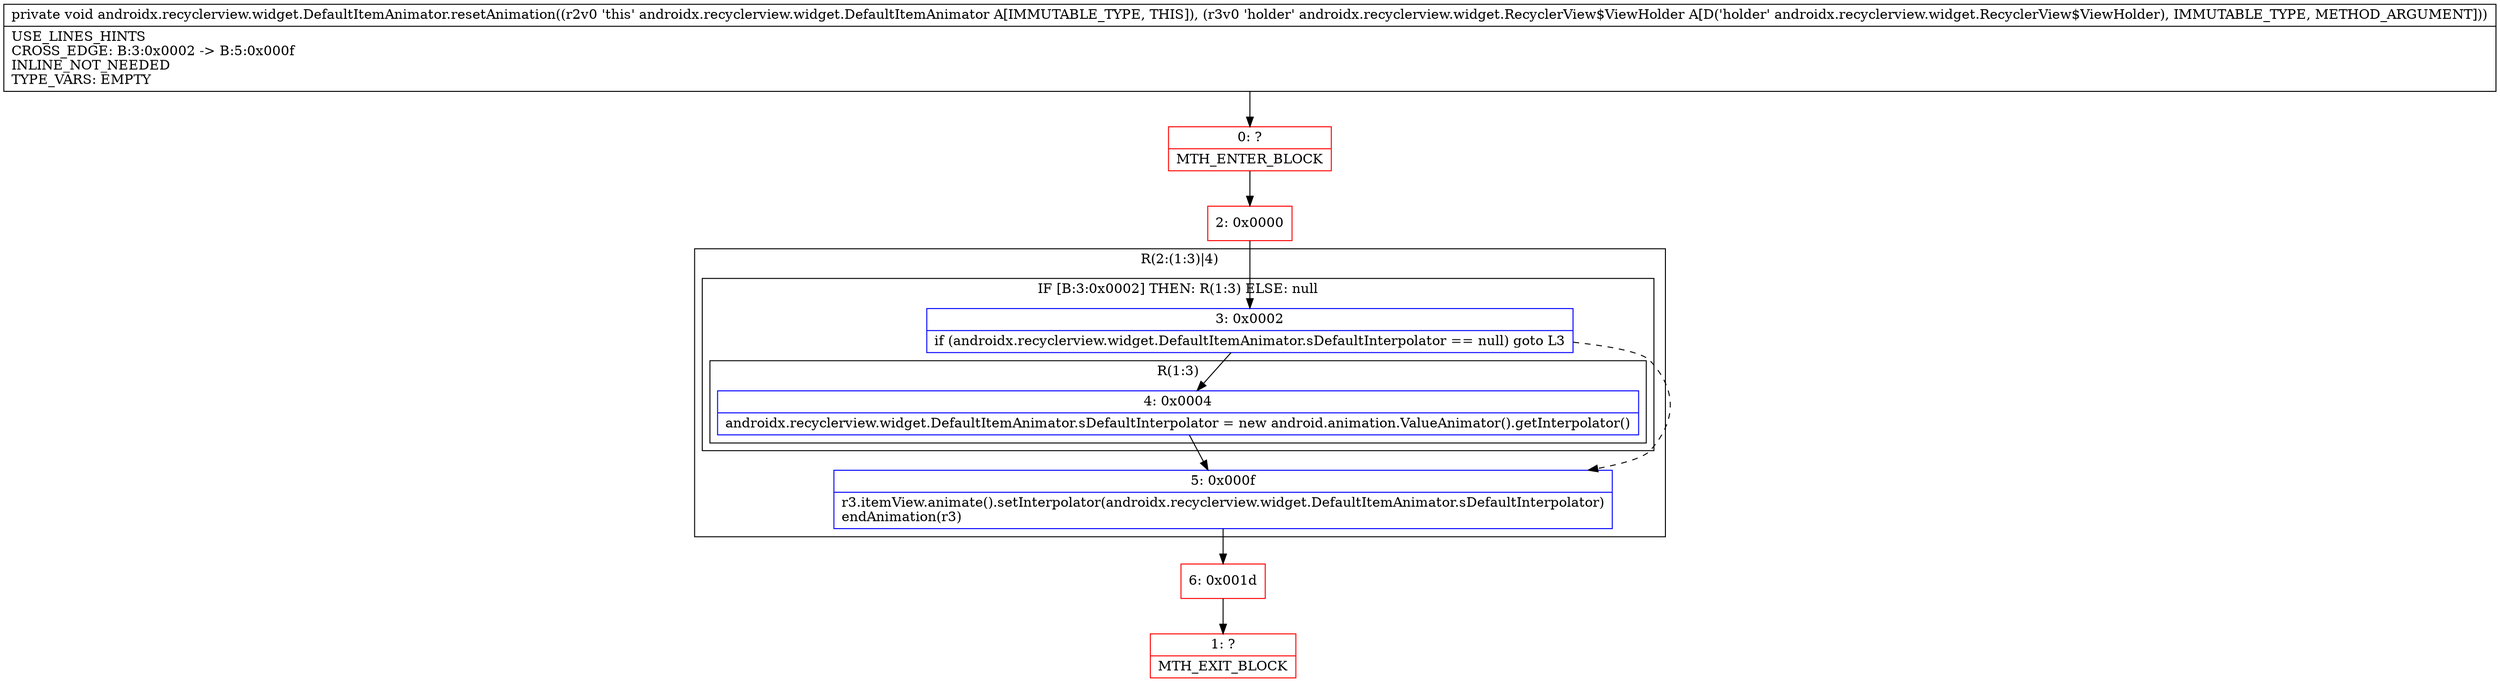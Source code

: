 digraph "CFG forandroidx.recyclerview.widget.DefaultItemAnimator.resetAnimation(Landroidx\/recyclerview\/widget\/RecyclerView$ViewHolder;)V" {
subgraph cluster_Region_332977679 {
label = "R(2:(1:3)|4)";
node [shape=record,color=blue];
subgraph cluster_IfRegion_1060492815 {
label = "IF [B:3:0x0002] THEN: R(1:3) ELSE: null";
node [shape=record,color=blue];
Node_3 [shape=record,label="{3\:\ 0x0002|if (androidx.recyclerview.widget.DefaultItemAnimator.sDefaultInterpolator == null) goto L3\l}"];
subgraph cluster_Region_525232848 {
label = "R(1:3)";
node [shape=record,color=blue];
Node_4 [shape=record,label="{4\:\ 0x0004|androidx.recyclerview.widget.DefaultItemAnimator.sDefaultInterpolator = new android.animation.ValueAnimator().getInterpolator()\l}"];
}
}
Node_5 [shape=record,label="{5\:\ 0x000f|r3.itemView.animate().setInterpolator(androidx.recyclerview.widget.DefaultItemAnimator.sDefaultInterpolator)\lendAnimation(r3)\l}"];
}
Node_0 [shape=record,color=red,label="{0\:\ ?|MTH_ENTER_BLOCK\l}"];
Node_2 [shape=record,color=red,label="{2\:\ 0x0000}"];
Node_6 [shape=record,color=red,label="{6\:\ 0x001d}"];
Node_1 [shape=record,color=red,label="{1\:\ ?|MTH_EXIT_BLOCK\l}"];
MethodNode[shape=record,label="{private void androidx.recyclerview.widget.DefaultItemAnimator.resetAnimation((r2v0 'this' androidx.recyclerview.widget.DefaultItemAnimator A[IMMUTABLE_TYPE, THIS]), (r3v0 'holder' androidx.recyclerview.widget.RecyclerView$ViewHolder A[D('holder' androidx.recyclerview.widget.RecyclerView$ViewHolder), IMMUTABLE_TYPE, METHOD_ARGUMENT]))  | USE_LINES_HINTS\lCROSS_EDGE: B:3:0x0002 \-\> B:5:0x000f\lINLINE_NOT_NEEDED\lTYPE_VARS: EMPTY\l}"];
MethodNode -> Node_0;Node_3 -> Node_4;
Node_3 -> Node_5[style=dashed];
Node_4 -> Node_5;
Node_5 -> Node_6;
Node_0 -> Node_2;
Node_2 -> Node_3;
Node_6 -> Node_1;
}

